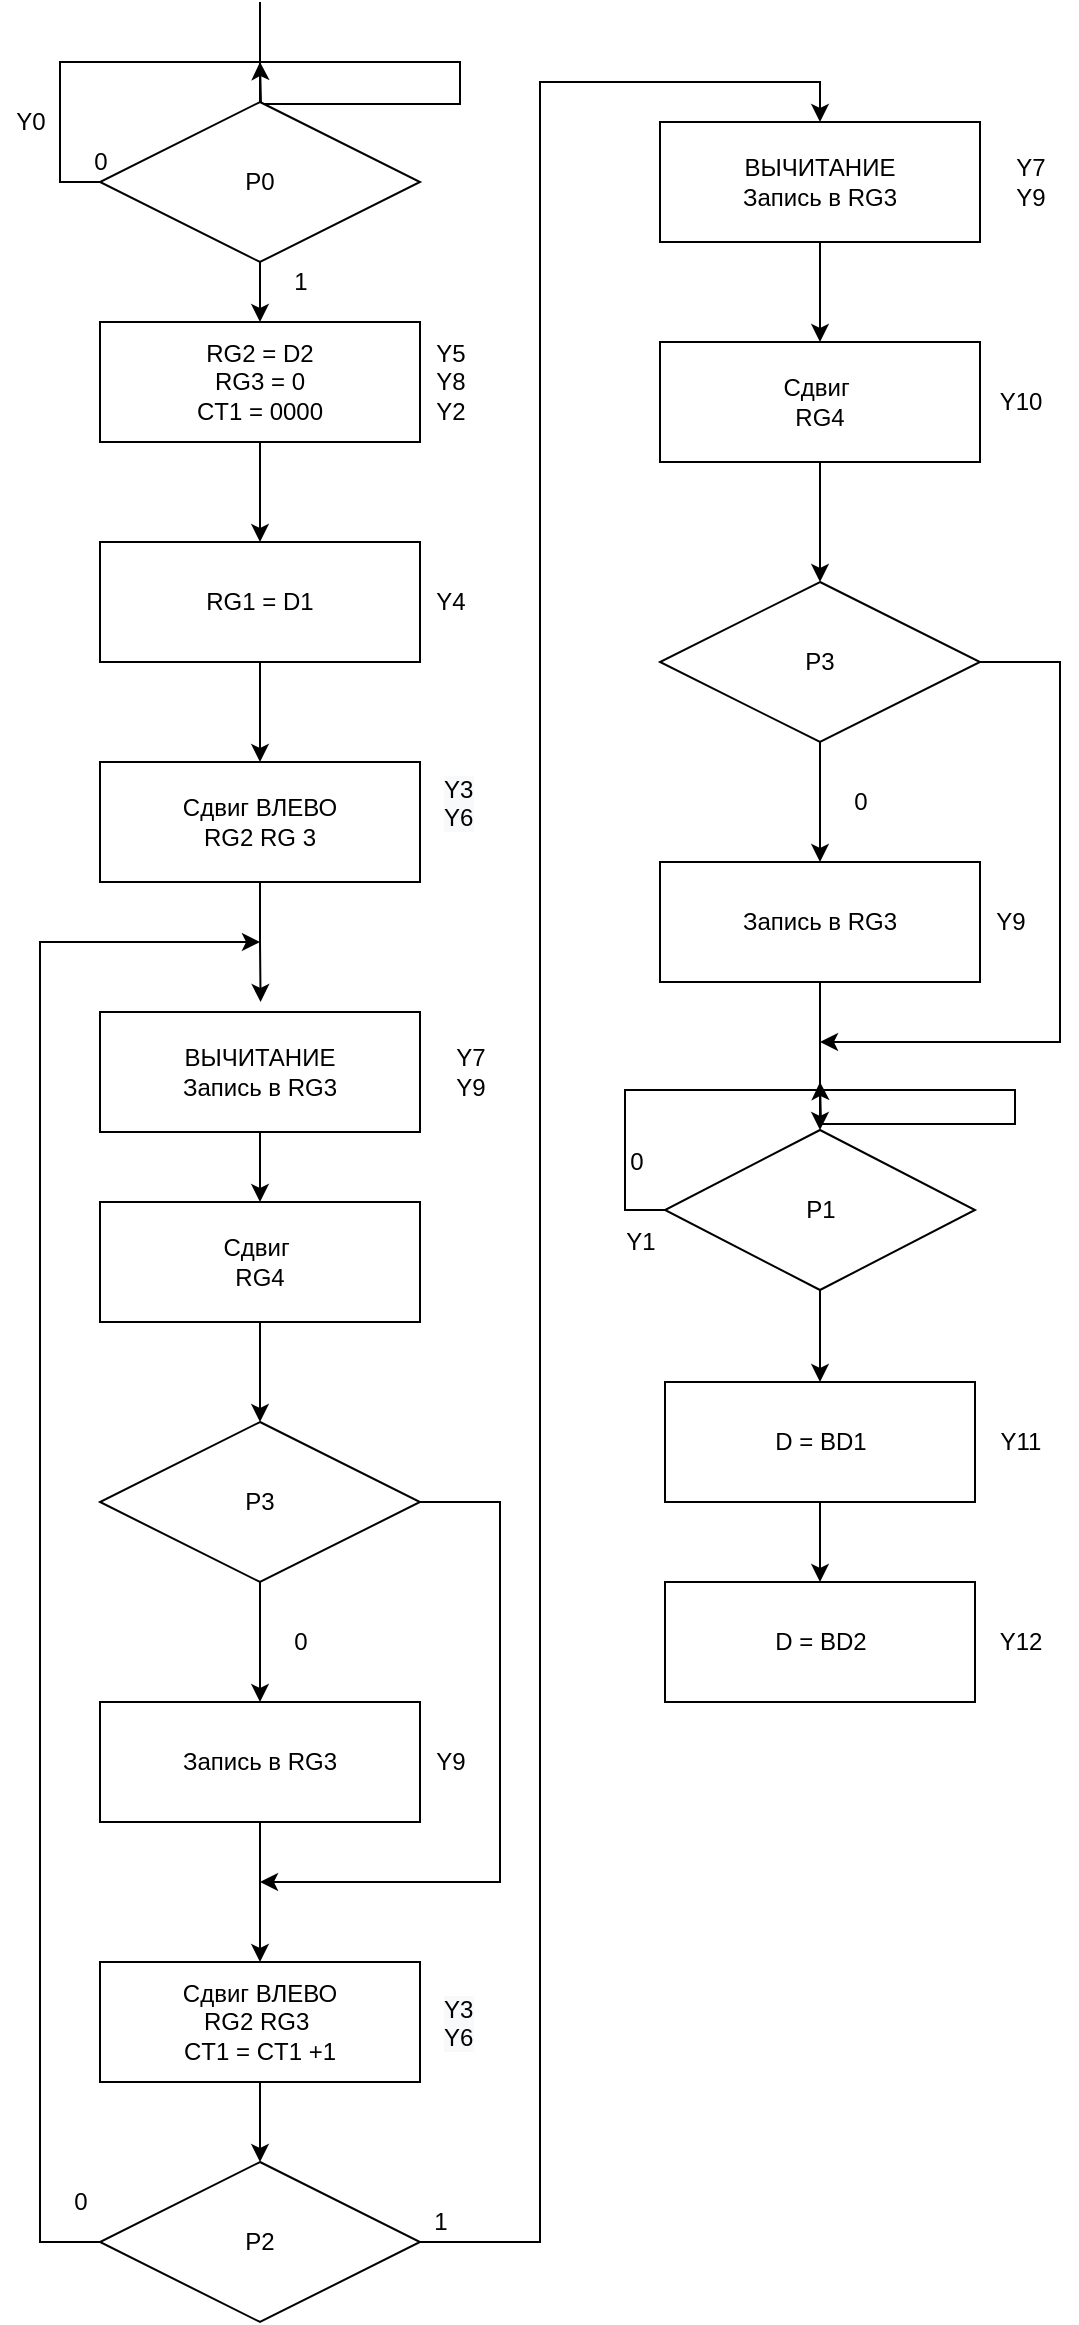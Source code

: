 <mxfile version="14.7.1" type="device"><diagram id="nMjSXP8zTH0oIxLVXpuZ" name="Page-1"><mxGraphModel dx="700" dy="688" grid="1" gridSize="10" guides="1" tooltips="1" connect="1" arrows="1" fold="1" page="1" pageScale="1" pageWidth="827" pageHeight="1169" math="0" shadow="0"><root><mxCell id="0"/><mxCell id="1" parent="0"/><mxCell id="L3A4ztG5WQBT022QKrGw-4" style="edgeStyle=orthogonalEdgeStyle;rounded=0;orthogonalLoop=1;jettySize=auto;html=1;exitX=0;exitY=0.5;exitDx=0;exitDy=0;" edge="1" parent="1" source="L3A4ztG5WQBT022QKrGw-1"><mxGeometry relative="1" as="geometry"><mxPoint x="160" y="50" as="targetPoint"/></mxGeometry></mxCell><mxCell id="L3A4ztG5WQBT022QKrGw-7" style="edgeStyle=orthogonalEdgeStyle;rounded=0;orthogonalLoop=1;jettySize=auto;html=1;exitX=0.5;exitY=1;exitDx=0;exitDy=0;entryX=0.5;entryY=0;entryDx=0;entryDy=0;" edge="1" parent="1" source="L3A4ztG5WQBT022QKrGw-1" target="L3A4ztG5WQBT022QKrGw-6"><mxGeometry relative="1" as="geometry"/></mxCell><mxCell id="L3A4ztG5WQBT022QKrGw-1" value="P0" style="rhombus;whiteSpace=wrap;html=1;" vertex="1" parent="1"><mxGeometry x="80" y="70" width="160" height="80" as="geometry"/></mxCell><mxCell id="L3A4ztG5WQBT022QKrGw-3" value="" style="endArrow=none;html=1;" edge="1" parent="1"><mxGeometry width="50" height="50" relative="1" as="geometry"><mxPoint x="160" y="70" as="sourcePoint"/><mxPoint x="160" y="20" as="targetPoint"/></mxGeometry></mxCell><mxCell id="L3A4ztG5WQBT022QKrGw-5" value="0" style="text;html=1;align=center;verticalAlign=middle;resizable=0;points=[];autosize=1;strokeColor=none;" vertex="1" parent="1"><mxGeometry x="70" y="90" width="20" height="20" as="geometry"/></mxCell><mxCell id="L3A4ztG5WQBT022QKrGw-10" style="edgeStyle=orthogonalEdgeStyle;rounded=0;orthogonalLoop=1;jettySize=auto;html=1;exitX=0.5;exitY=1;exitDx=0;exitDy=0;entryX=0.5;entryY=0;entryDx=0;entryDy=0;" edge="1" parent="1" source="L3A4ztG5WQBT022QKrGw-6" target="L3A4ztG5WQBT022QKrGw-9"><mxGeometry relative="1" as="geometry"/></mxCell><mxCell id="L3A4ztG5WQBT022QKrGw-6" value="RG2 = D2&lt;br&gt;RG3 = 0&lt;br&gt;CT1 = 0000" style="rounded=0;whiteSpace=wrap;html=1;" vertex="1" parent="1"><mxGeometry x="80" y="180" width="160" height="60" as="geometry"/></mxCell><mxCell id="L3A4ztG5WQBT022QKrGw-8" value="Y5&lt;br&gt;Y8&lt;br&gt;Y2" style="text;html=1;align=center;verticalAlign=middle;resizable=0;points=[];autosize=1;strokeColor=none;" vertex="1" parent="1"><mxGeometry x="240" y="185" width="30" height="50" as="geometry"/></mxCell><mxCell id="L3A4ztG5WQBT022QKrGw-57" style="edgeStyle=orthogonalEdgeStyle;rounded=0;orthogonalLoop=1;jettySize=auto;html=1;exitX=0.5;exitY=1;exitDx=0;exitDy=0;entryX=0.5;entryY=0;entryDx=0;entryDy=0;" edge="1" parent="1" source="L3A4ztG5WQBT022QKrGw-9" target="L3A4ztG5WQBT022QKrGw-47"><mxGeometry relative="1" as="geometry"/></mxCell><mxCell id="L3A4ztG5WQBT022QKrGw-9" value="RG1 = D1" style="rounded=0;whiteSpace=wrap;html=1;" vertex="1" parent="1"><mxGeometry x="80" y="290" width="160" height="60" as="geometry"/></mxCell><mxCell id="L3A4ztG5WQBT022QKrGw-11" value="Y4&lt;br&gt;" style="text;html=1;align=center;verticalAlign=middle;resizable=0;points=[];autosize=1;strokeColor=none;" vertex="1" parent="1"><mxGeometry x="240" y="310" width="30" height="20" as="geometry"/></mxCell><mxCell id="L3A4ztG5WQBT022QKrGw-71" style="edgeStyle=orthogonalEdgeStyle;rounded=0;orthogonalLoop=1;jettySize=auto;html=1;exitX=0.5;exitY=1;exitDx=0;exitDy=0;entryX=0.5;entryY=0;entryDx=0;entryDy=0;" edge="1" parent="1" source="L3A4ztG5WQBT022QKrGw-12" target="L3A4ztG5WQBT022QKrGw-24"><mxGeometry relative="1" as="geometry"/></mxCell><mxCell id="L3A4ztG5WQBT022QKrGw-12" value="Сдвиг ВЛЕВО&lt;br&gt;RG2 RG3&amp;nbsp;&lt;br&gt;CT1 = CT1 +1" style="rounded=0;whiteSpace=wrap;html=1;" vertex="1" parent="1"><mxGeometry x="80" y="1000" width="160" height="60" as="geometry"/></mxCell><mxCell id="L3A4ztG5WQBT022QKrGw-14" value="&lt;span style=&quot;color: rgb(0 , 0 , 0) ; font-family: &amp;#34;helvetica&amp;#34; ; font-size: 12px ; font-style: normal ; font-weight: 400 ; letter-spacing: normal ; text-align: center ; text-indent: 0px ; text-transform: none ; word-spacing: 0px ; background-color: rgb(248 , 249 , 250) ; display: inline ; float: none&quot;&gt;Y3&lt;/span&gt;&lt;br style=&quot;color: rgb(0 , 0 , 0) ; font-family: &amp;#34;helvetica&amp;#34; ; font-size: 12px ; font-style: normal ; font-weight: 400 ; letter-spacing: normal ; text-align: center ; text-indent: 0px ; text-transform: none ; word-spacing: 0px ; background-color: rgb(248 , 249 , 250)&quot;&gt;&lt;span style=&quot;color: rgb(0 , 0 , 0) ; font-family: &amp;#34;helvetica&amp;#34; ; font-size: 12px ; font-style: normal ; font-weight: 400 ; letter-spacing: normal ; text-align: center ; text-indent: 0px ; text-transform: none ; word-spacing: 0px ; background-color: rgb(248 , 249 , 250) ; display: inline ; float: none&quot;&gt;Y6&lt;br&gt;&lt;/span&gt;" style="text;whiteSpace=wrap;html=1;" vertex="1" parent="1"><mxGeometry x="250" y="400" width="40" height="60" as="geometry"/></mxCell><mxCell id="L3A4ztG5WQBT022QKrGw-60" style="edgeStyle=orthogonalEdgeStyle;rounded=0;orthogonalLoop=1;jettySize=auto;html=1;exitX=0.5;exitY=1;exitDx=0;exitDy=0;entryX=0.5;entryY=0;entryDx=0;entryDy=0;" edge="1" parent="1" source="L3A4ztG5WQBT022QKrGw-15" target="L3A4ztG5WQBT022QKrGw-59"><mxGeometry relative="1" as="geometry"/></mxCell><mxCell id="L3A4ztG5WQBT022QKrGw-15" value="ВЫЧИТАНИЕ&lt;br&gt;Запись в RG3" style="rounded=0;whiteSpace=wrap;html=1;" vertex="1" parent="1"><mxGeometry x="80" y="525" width="160" height="60" as="geometry"/></mxCell><mxCell id="L3A4ztG5WQBT022QKrGw-64" style="edgeStyle=orthogonalEdgeStyle;rounded=0;orthogonalLoop=1;jettySize=auto;html=1;exitX=0.5;exitY=1;exitDx=0;exitDy=0;entryX=0.5;entryY=0;entryDx=0;entryDy=0;" edge="1" parent="1" source="L3A4ztG5WQBT022QKrGw-17" target="L3A4ztG5WQBT022QKrGw-21"><mxGeometry relative="1" as="geometry"/></mxCell><mxCell id="L3A4ztG5WQBT022QKrGw-68" style="edgeStyle=orthogonalEdgeStyle;rounded=0;orthogonalLoop=1;jettySize=auto;html=1;exitX=1;exitY=0.5;exitDx=0;exitDy=0;" edge="1" parent="1" source="L3A4ztG5WQBT022QKrGw-17"><mxGeometry relative="1" as="geometry"><mxPoint x="160" y="960" as="targetPoint"/><Array as="points"><mxPoint x="280" y="770"/><mxPoint x="280" y="960"/></Array></mxGeometry></mxCell><mxCell id="L3A4ztG5WQBT022QKrGw-17" value="P3" style="rhombus;whiteSpace=wrap;html=1;" vertex="1" parent="1"><mxGeometry x="80" y="730" width="160" height="80" as="geometry"/></mxCell><mxCell id="L3A4ztG5WQBT022QKrGw-19" value="Y7&lt;br&gt;Y9" style="text;html=1;align=center;verticalAlign=middle;resizable=0;points=[];autosize=1;strokeColor=none;" vertex="1" parent="1"><mxGeometry x="250" y="540" width="30" height="30" as="geometry"/></mxCell><mxCell id="L3A4ztG5WQBT022QKrGw-20" value="1" style="text;html=1;align=center;verticalAlign=middle;resizable=0;points=[];autosize=1;strokeColor=none;" vertex="1" parent="1"><mxGeometry x="170" y="150" width="20" height="20" as="geometry"/></mxCell><mxCell id="L3A4ztG5WQBT022QKrGw-70" style="edgeStyle=orthogonalEdgeStyle;rounded=0;orthogonalLoop=1;jettySize=auto;html=1;exitX=0.5;exitY=1;exitDx=0;exitDy=0;entryX=0.5;entryY=0;entryDx=0;entryDy=0;" edge="1" parent="1" source="L3A4ztG5WQBT022QKrGw-21" target="L3A4ztG5WQBT022QKrGw-12"><mxGeometry relative="1" as="geometry"/></mxCell><mxCell id="L3A4ztG5WQBT022QKrGw-21" value="Запись в RG3" style="rounded=0;whiteSpace=wrap;html=1;" vertex="1" parent="1"><mxGeometry x="80" y="870" width="160" height="60" as="geometry"/></mxCell><mxCell id="L3A4ztG5WQBT022QKrGw-23" value="Y9" style="text;html=1;align=center;verticalAlign=middle;resizable=0;points=[];autosize=1;strokeColor=none;" vertex="1" parent="1"><mxGeometry x="240" y="890" width="30" height="20" as="geometry"/></mxCell><mxCell id="L3A4ztG5WQBT022QKrGw-56" style="edgeStyle=orthogonalEdgeStyle;rounded=0;orthogonalLoop=1;jettySize=auto;html=1;exitX=0;exitY=0.5;exitDx=0;exitDy=0;" edge="1" parent="1" source="L3A4ztG5WQBT022QKrGw-24"><mxGeometry relative="1" as="geometry"><mxPoint x="160" y="490" as="targetPoint"/><Array as="points"><mxPoint x="50" y="1140"/><mxPoint x="50" y="490"/></Array></mxGeometry></mxCell><mxCell id="L3A4ztG5WQBT022QKrGw-95" style="edgeStyle=orthogonalEdgeStyle;rounded=0;orthogonalLoop=1;jettySize=auto;html=1;exitX=1;exitY=0.5;exitDx=0;exitDy=0;entryX=0.5;entryY=0;entryDx=0;entryDy=0;" edge="1" parent="1" source="L3A4ztG5WQBT022QKrGw-24" target="L3A4ztG5WQBT022QKrGw-76"><mxGeometry relative="1" as="geometry"/></mxCell><mxCell id="L3A4ztG5WQBT022QKrGw-24" value="P2" style="rhombus;whiteSpace=wrap;html=1;" vertex="1" parent="1"><mxGeometry x="80" y="1100" width="160" height="80" as="geometry"/></mxCell><mxCell id="L3A4ztG5WQBT022QKrGw-30" value="0" style="text;html=1;align=center;verticalAlign=middle;resizable=0;points=[];autosize=1;strokeColor=none;" vertex="1" parent="1"><mxGeometry x="60" y="1110" width="20" height="20" as="geometry"/></mxCell><mxCell id="L3A4ztG5WQBT022QKrGw-37" style="edgeStyle=orthogonalEdgeStyle;rounded=0;orthogonalLoop=1;jettySize=auto;html=1;exitX=0.5;exitY=1;exitDx=0;exitDy=0;entryX=0.5;entryY=0;entryDx=0;entryDy=0;" edge="1" parent="1" source="L3A4ztG5WQBT022QKrGw-31" target="L3A4ztG5WQBT022QKrGw-39"><mxGeometry relative="1" as="geometry"><mxPoint x="441.5" y="720" as="targetPoint"/></mxGeometry></mxCell><mxCell id="L3A4ztG5WQBT022QKrGw-75" style="edgeStyle=orthogonalEdgeStyle;rounded=0;orthogonalLoop=1;jettySize=auto;html=1;exitX=0;exitY=0.5;exitDx=0;exitDy=0;" edge="1" parent="1" source="L3A4ztG5WQBT022QKrGw-31"><mxGeometry relative="1" as="geometry"><mxPoint x="440" y="560" as="targetPoint"/></mxGeometry></mxCell><mxCell id="L3A4ztG5WQBT022QKrGw-31" value="P1" style="rhombus;whiteSpace=wrap;html=1;" vertex="1" parent="1"><mxGeometry x="362.5" y="584" width="155" height="80" as="geometry"/></mxCell><mxCell id="L3A4ztG5WQBT022QKrGw-35" value="1" style="text;html=1;align=center;verticalAlign=middle;resizable=0;points=[];autosize=1;strokeColor=none;" vertex="1" parent="1"><mxGeometry x="240" y="1120" width="20" height="20" as="geometry"/></mxCell><mxCell id="L3A4ztG5WQBT022QKrGw-36" value="0" style="text;html=1;align=center;verticalAlign=middle;resizable=0;points=[];autosize=1;strokeColor=none;" vertex="1" parent="1"><mxGeometry x="337.5" y="590" width="20" height="20" as="geometry"/></mxCell><mxCell id="L3A4ztG5WQBT022QKrGw-38" value="Y1" style="text;html=1;align=center;verticalAlign=middle;resizable=0;points=[];autosize=1;strokeColor=none;" vertex="1" parent="1"><mxGeometry x="335" y="630" width="30" height="20" as="geometry"/></mxCell><mxCell id="L3A4ztG5WQBT022QKrGw-43" style="edgeStyle=orthogonalEdgeStyle;rounded=0;orthogonalLoop=1;jettySize=auto;html=1;exitX=0.5;exitY=1;exitDx=0;exitDy=0;entryX=0.5;entryY=0;entryDx=0;entryDy=0;" edge="1" parent="1" source="L3A4ztG5WQBT022QKrGw-39" target="L3A4ztG5WQBT022QKrGw-42"><mxGeometry relative="1" as="geometry"/></mxCell><mxCell id="L3A4ztG5WQBT022QKrGw-39" value="D = BD1" style="rounded=0;whiteSpace=wrap;html=1;" vertex="1" parent="1"><mxGeometry x="362.5" y="710" width="155" height="60" as="geometry"/></mxCell><mxCell id="L3A4ztG5WQBT022QKrGw-42" value="D = BD2" style="rounded=0;whiteSpace=wrap;html=1;" vertex="1" parent="1"><mxGeometry x="362.5" y="810" width="155" height="60" as="geometry"/></mxCell><mxCell id="L3A4ztG5WQBT022QKrGw-44" value="Y12" style="text;html=1;align=center;verticalAlign=middle;resizable=0;points=[];autosize=1;strokeColor=none;" vertex="1" parent="1"><mxGeometry x="520" y="830" width="40" height="20" as="geometry"/></mxCell><mxCell id="L3A4ztG5WQBT022QKrGw-45" value="Y11" style="text;html=1;align=center;verticalAlign=middle;resizable=0;points=[];autosize=1;strokeColor=none;" vertex="1" parent="1"><mxGeometry x="520" y="730" width="40" height="20" as="geometry"/></mxCell><mxCell id="L3A4ztG5WQBT022QKrGw-46" value="Y0" style="text;html=1;align=center;verticalAlign=middle;resizable=0;points=[];autosize=1;strokeColor=none;" vertex="1" parent="1"><mxGeometry x="30" y="70" width="30" height="20" as="geometry"/></mxCell><mxCell id="L3A4ztG5WQBT022QKrGw-48" style="edgeStyle=orthogonalEdgeStyle;rounded=0;orthogonalLoop=1;jettySize=auto;html=1;exitX=0.5;exitY=1;exitDx=0;exitDy=0;" edge="1" parent="1" source="L3A4ztG5WQBT022QKrGw-47"><mxGeometry relative="1" as="geometry"><mxPoint x="160.294" y="520" as="targetPoint"/></mxGeometry></mxCell><mxCell id="L3A4ztG5WQBT022QKrGw-47" value="Сдвиг ВЛЕВО&lt;br&gt;RG2 RG 3" style="rounded=0;whiteSpace=wrap;html=1;" vertex="1" parent="1"><mxGeometry x="80" y="400" width="160" height="60" as="geometry"/></mxCell><mxCell id="L3A4ztG5WQBT022QKrGw-58" value="&lt;span style=&quot;color: rgb(0 , 0 , 0) ; font-family: &amp;#34;helvetica&amp;#34; ; font-size: 12px ; font-style: normal ; font-weight: 400 ; letter-spacing: normal ; text-align: center ; text-indent: 0px ; text-transform: none ; word-spacing: 0px ; background-color: rgb(248 , 249 , 250) ; display: inline ; float: none&quot;&gt;Y3&lt;br&gt;Y6&lt;br&gt;&lt;/span&gt;" style="text;whiteSpace=wrap;html=1;" vertex="1" parent="1"><mxGeometry x="250" y="1010" width="40" height="60" as="geometry"/></mxCell><mxCell id="L3A4ztG5WQBT022QKrGw-63" style="edgeStyle=orthogonalEdgeStyle;rounded=0;orthogonalLoop=1;jettySize=auto;html=1;exitX=0.5;exitY=1;exitDx=0;exitDy=0;entryX=0.5;entryY=0;entryDx=0;entryDy=0;" edge="1" parent="1" source="L3A4ztG5WQBT022QKrGw-59" target="L3A4ztG5WQBT022QKrGw-17"><mxGeometry relative="1" as="geometry"/></mxCell><mxCell id="L3A4ztG5WQBT022QKrGw-59" value="Сдвиг&amp;nbsp;&lt;br&gt;RG4" style="rounded=0;whiteSpace=wrap;html=1;" vertex="1" parent="1"><mxGeometry x="80" y="620" width="160" height="60" as="geometry"/></mxCell><mxCell id="L3A4ztG5WQBT022QKrGw-61" value="Y10" style="text;html=1;align=center;verticalAlign=middle;resizable=0;points=[];autosize=1;strokeColor=none;" vertex="1" parent="1"><mxGeometry x="520" y="210" width="40" height="20" as="geometry"/></mxCell><mxCell id="L3A4ztG5WQBT022QKrGw-65" value="0" style="text;html=1;align=center;verticalAlign=middle;resizable=0;points=[];autosize=1;strokeColor=none;" vertex="1" parent="1"><mxGeometry x="170" y="830" width="20" height="20" as="geometry"/></mxCell><mxCell id="L3A4ztG5WQBT022QKrGw-94" style="edgeStyle=orthogonalEdgeStyle;rounded=0;orthogonalLoop=1;jettySize=auto;html=1;exitX=0.5;exitY=1;exitDx=0;exitDy=0;entryX=0.5;entryY=0;entryDx=0;entryDy=0;" edge="1" parent="1" source="L3A4ztG5WQBT022QKrGw-76" target="L3A4ztG5WQBT022QKrGw-79"><mxGeometry relative="1" as="geometry"/></mxCell><mxCell id="L3A4ztG5WQBT022QKrGw-76" value="ВЫЧИТАНИЕ&lt;br&gt;Запись в RG3" style="rounded=0;whiteSpace=wrap;html=1;" vertex="1" parent="1"><mxGeometry x="360" y="80" width="160" height="60" as="geometry"/></mxCell><mxCell id="L3A4ztG5WQBT022QKrGw-77" value="Y7&lt;br&gt;Y9" style="text;html=1;align=center;verticalAlign=middle;resizable=0;points=[];autosize=1;strokeColor=none;" vertex="1" parent="1"><mxGeometry x="530" y="95" width="30" height="30" as="geometry"/></mxCell><mxCell id="L3A4ztG5WQBT022QKrGw-93" style="edgeStyle=orthogonalEdgeStyle;rounded=0;orthogonalLoop=1;jettySize=auto;html=1;exitX=0.5;exitY=1;exitDx=0;exitDy=0;entryX=0.5;entryY=0;entryDx=0;entryDy=0;" edge="1" parent="1" source="L3A4ztG5WQBT022QKrGw-79" target="L3A4ztG5WQBT022QKrGw-89"><mxGeometry relative="1" as="geometry"/></mxCell><mxCell id="L3A4ztG5WQBT022QKrGw-79" value="Сдвиг&amp;nbsp;&lt;br&gt;RG4" style="rounded=0;whiteSpace=wrap;html=1;" vertex="1" parent="1"><mxGeometry x="360" y="190" width="160" height="60" as="geometry"/></mxCell><mxCell id="L3A4ztG5WQBT022QKrGw-87" style="edgeStyle=orthogonalEdgeStyle;rounded=0;orthogonalLoop=1;jettySize=auto;html=1;exitX=0.5;exitY=1;exitDx=0;exitDy=0;entryX=0.5;entryY=0;entryDx=0;entryDy=0;" edge="1" parent="1" source="L3A4ztG5WQBT022QKrGw-89" target="L3A4ztG5WQBT022QKrGw-90"><mxGeometry relative="1" as="geometry"/></mxCell><mxCell id="L3A4ztG5WQBT022QKrGw-88" style="edgeStyle=orthogonalEdgeStyle;rounded=0;orthogonalLoop=1;jettySize=auto;html=1;exitX=1;exitY=0.5;exitDx=0;exitDy=0;" edge="1" parent="1" source="L3A4ztG5WQBT022QKrGw-89"><mxGeometry relative="1" as="geometry"><mxPoint x="440" y="540" as="targetPoint"/><Array as="points"><mxPoint x="560" y="350"/><mxPoint x="560" y="540"/></Array></mxGeometry></mxCell><mxCell id="L3A4ztG5WQBT022QKrGw-89" value="P3" style="rhombus;whiteSpace=wrap;html=1;" vertex="1" parent="1"><mxGeometry x="360" y="310" width="160" height="80" as="geometry"/></mxCell><mxCell id="L3A4ztG5WQBT022QKrGw-96" style="edgeStyle=orthogonalEdgeStyle;rounded=0;orthogonalLoop=1;jettySize=auto;html=1;exitX=0.5;exitY=1;exitDx=0;exitDy=0;entryX=0.5;entryY=0;entryDx=0;entryDy=0;" edge="1" parent="1" source="L3A4ztG5WQBT022QKrGw-90" target="L3A4ztG5WQBT022QKrGw-31"><mxGeometry relative="1" as="geometry"/></mxCell><mxCell id="L3A4ztG5WQBT022QKrGw-90" value="Запись в RG3" style="rounded=0;whiteSpace=wrap;html=1;" vertex="1" parent="1"><mxGeometry x="360" y="450" width="160" height="60" as="geometry"/></mxCell><mxCell id="L3A4ztG5WQBT022QKrGw-91" value="Y9" style="text;html=1;align=center;verticalAlign=middle;resizable=0;points=[];autosize=1;strokeColor=none;" vertex="1" parent="1"><mxGeometry x="520" y="470" width="30" height="20" as="geometry"/></mxCell><mxCell id="L3A4ztG5WQBT022QKrGw-92" value="0" style="text;html=1;align=center;verticalAlign=middle;resizable=0;points=[];autosize=1;strokeColor=none;" vertex="1" parent="1"><mxGeometry x="450" y="410" width="20" height="20" as="geometry"/></mxCell></root></mxGraphModel></diagram></mxfile>